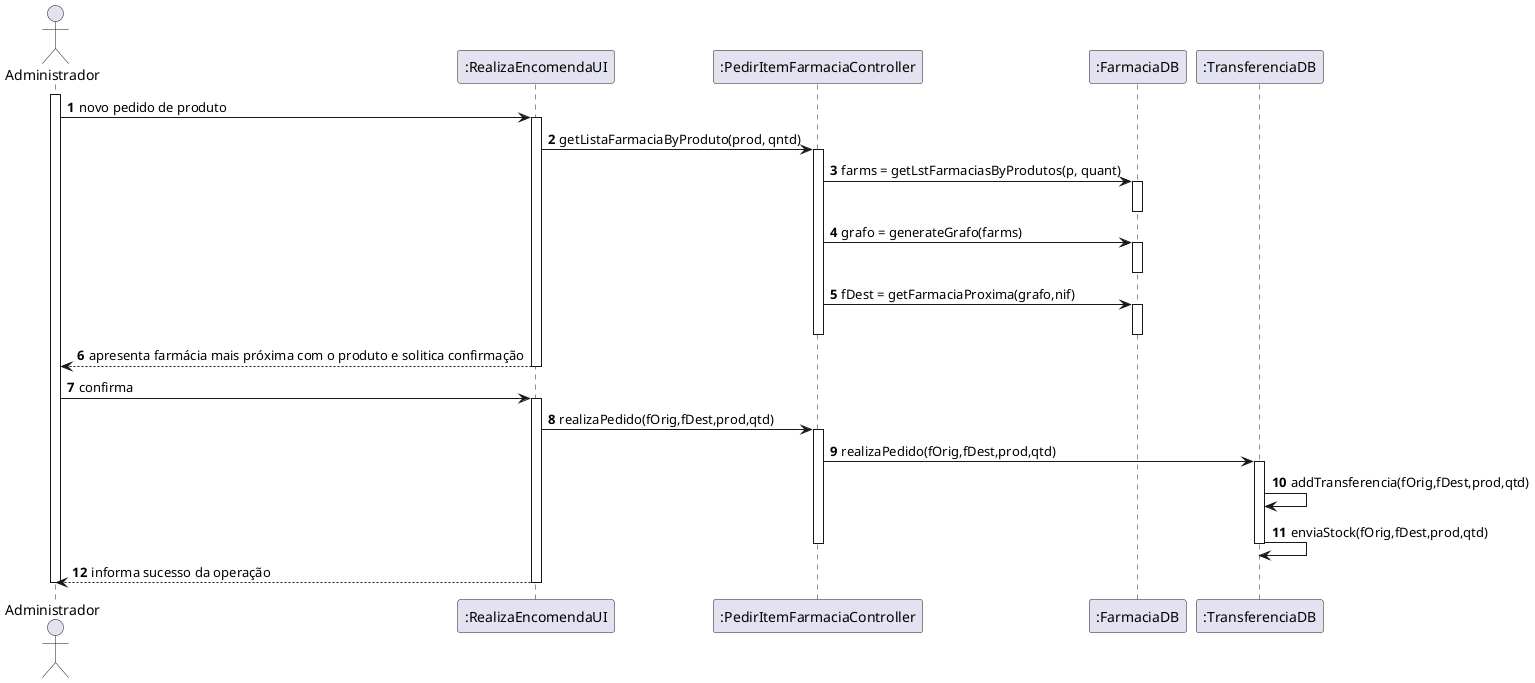 @startuml
autonumber

actor "Administrador" as ADM
participant ":RealizaEncomendaUI" as UI
participant ":PedirItemFarmaciaController" as CTL
participant ":FarmaciaDB" as FDB
participant ":TransferenciaDB" as TDB

activate ADM
ADM -> UI : novo pedido de produto
activate UI
UI -> CTL : getListaFarmaciaByProduto(prod, qntd)
activate CTL

CTL -> FDB: farms = getLstFarmaciasByProdutos(p, quant)
activate FDB

deactivate FDB

CTL -> FDB : grafo = generateGrafo(farms)
activate FDB
deactivate FDB

CTL -> FDB : fDest = getFarmaciaProxima(grafo,nif)
activate FDB
deactivate FDB

deactivate CTL

UI --> ADM : apresenta farmácia mais próxima com o produto e solitica confirmação
deactivate UI
ADM -> UI : confirma
activate UI
UI -> CTL : realizaPedido(fOrig,fDest,prod,qtd)

activate CTL
CTL -> TDB :realizaPedido(fOrig,fDest,prod,qtd)

activate TDB
TDB -> TDB : addTransferencia(fOrig,fDest,prod,qtd)

TDB -> TDB : enviaStock(fOrig,fDest,prod,qtd)
deactivate TDB
deactivate CTL
UI --> ADM: informa sucesso da operação

deactivate UI
deactivate ADM
@enduml
